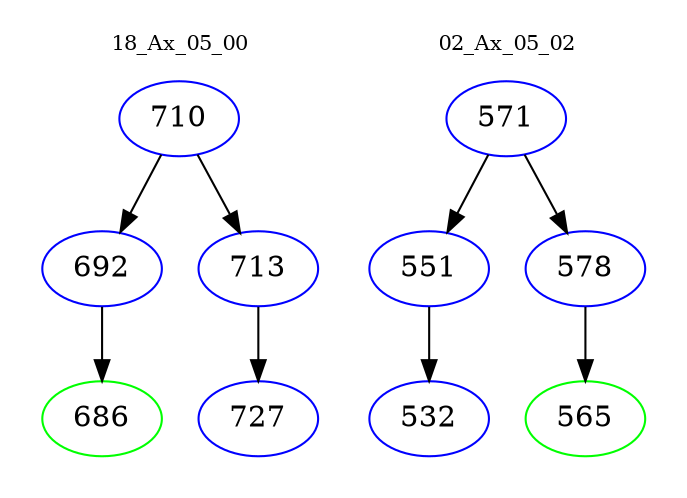 digraph{
subgraph cluster_0 {
color = white
label = "18_Ax_05_00";
fontsize=10;
T0_710 [label="710", color="blue"]
T0_710 -> T0_692 [color="black"]
T0_692 [label="692", color="blue"]
T0_692 -> T0_686 [color="black"]
T0_686 [label="686", color="green"]
T0_710 -> T0_713 [color="black"]
T0_713 [label="713", color="blue"]
T0_713 -> T0_727 [color="black"]
T0_727 [label="727", color="blue"]
}
subgraph cluster_1 {
color = white
label = "02_Ax_05_02";
fontsize=10;
T1_571 [label="571", color="blue"]
T1_571 -> T1_551 [color="black"]
T1_551 [label="551", color="blue"]
T1_551 -> T1_532 [color="black"]
T1_532 [label="532", color="blue"]
T1_571 -> T1_578 [color="black"]
T1_578 [label="578", color="blue"]
T1_578 -> T1_565 [color="black"]
T1_565 [label="565", color="green"]
}
}
